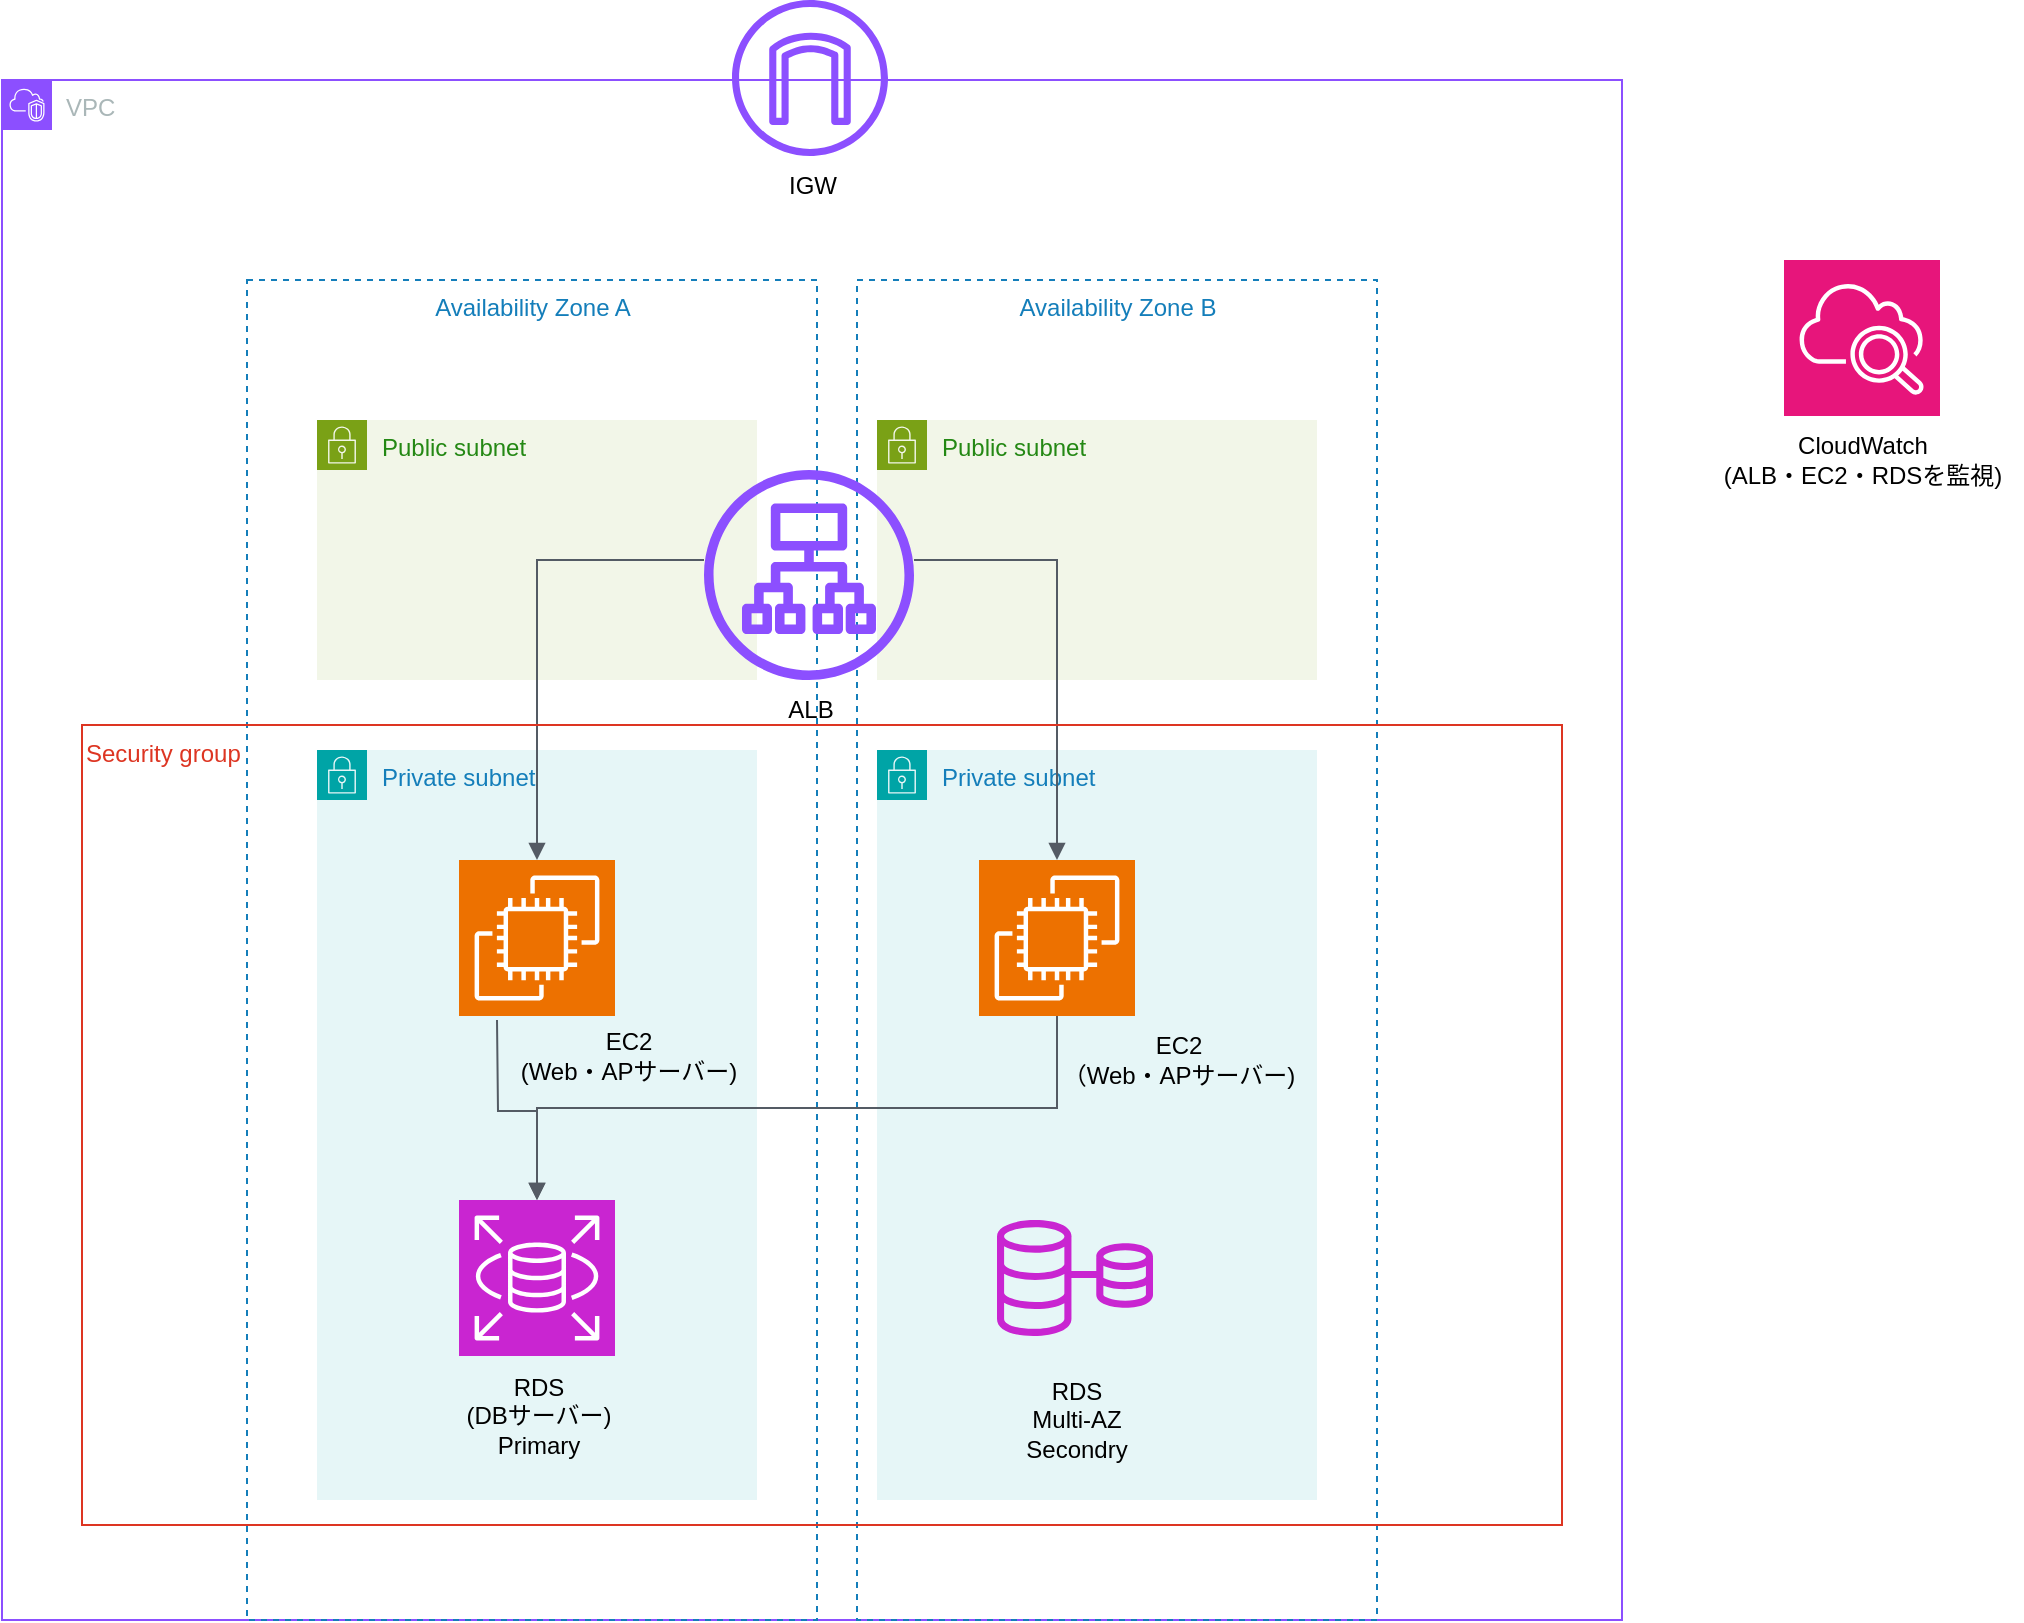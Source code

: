 <mxfile version="27.2.0">
  <diagram name="ページ1" id="B-GNWx2MuU9aqVs99sJ8">
    <mxGraphModel dx="1117" dy="644" grid="1" gridSize="10" guides="1" tooltips="1" connect="1" arrows="1" fold="1" page="1" pageScale="1" pageWidth="827" pageHeight="1169" math="0" shadow="0">
      <root>
        <mxCell id="0" />
        <mxCell id="1" parent="0" />
        <mxCell id="EKYv2EqKclYrramwmxpK-1" value="VPC" style="points=[[0,0],[0.25,0],[0.5,0],[0.75,0],[1,0],[1,0.25],[1,0.5],[1,0.75],[1,1],[0.75,1],[0.5,1],[0.25,1],[0,1],[0,0.75],[0,0.5],[0,0.25]];outlineConnect=0;gradientColor=none;html=1;whiteSpace=wrap;fontSize=12;fontStyle=0;container=1;pointerEvents=0;collapsible=0;recursiveResize=0;shape=mxgraph.aws4.group;grIcon=mxgraph.aws4.group_vpc2;strokeColor=#8C4FFF;fillColor=none;verticalAlign=top;align=left;spacingLeft=30;fontColor=#AAB7B8;dashed=0;" vertex="1" parent="1">
          <mxGeometry x="280" y="100" width="810" height="770" as="geometry" />
        </mxCell>
        <mxCell id="EKYv2EqKclYrramwmxpK-41" value="IGW" style="text;html=1;align=center;verticalAlign=middle;resizable=0;points=[];autosize=1;strokeColor=none;fillColor=none;" vertex="1" parent="EKYv2EqKclYrramwmxpK-1">
          <mxGeometry x="380" y="38" width="50" height="30" as="geometry" />
        </mxCell>
        <mxCell id="EKYv2EqKclYrramwmxpK-2" value="Availability Zone A" style="fillColor=none;strokeColor=#147EBA;dashed=1;verticalAlign=top;fontStyle=0;fontColor=#147EBA;whiteSpace=wrap;html=1;" vertex="1" parent="EKYv2EqKclYrramwmxpK-1">
          <mxGeometry x="122.5" y="100" width="285" height="670" as="geometry" />
        </mxCell>
        <mxCell id="EKYv2EqKclYrramwmxpK-6" value="Public subnet" style="points=[[0,0],[0.25,0],[0.5,0],[0.75,0],[1,0],[1,0.25],[1,0.5],[1,0.75],[1,1],[0.75,1],[0.5,1],[0.25,1],[0,1],[0,0.75],[0,0.5],[0,0.25]];outlineConnect=0;gradientColor=none;html=1;whiteSpace=wrap;fontSize=12;fontStyle=0;container=1;pointerEvents=0;collapsible=0;recursiveResize=0;shape=mxgraph.aws4.group;grIcon=mxgraph.aws4.group_security_group;grStroke=0;strokeColor=#7AA116;fillColor=#F2F6E8;verticalAlign=top;align=left;spacingLeft=30;fontColor=#248814;dashed=0;" vertex="1" parent="EKYv2EqKclYrramwmxpK-1">
          <mxGeometry x="157.5" y="170" width="220" height="130" as="geometry" />
        </mxCell>
        <mxCell id="EKYv2EqKclYrramwmxpK-7" value="Private subnet" style="points=[[0,0],[0.25,0],[0.5,0],[0.75,0],[1,0],[1,0.25],[1,0.5],[1,0.75],[1,1],[0.75,1],[0.5,1],[0.25,1],[0,1],[0,0.75],[0,0.5],[0,0.25]];outlineConnect=0;gradientColor=none;html=1;whiteSpace=wrap;fontSize=12;fontStyle=0;container=1;pointerEvents=0;collapsible=0;recursiveResize=0;shape=mxgraph.aws4.group;grIcon=mxgraph.aws4.group_security_group;grStroke=0;strokeColor=#00A4A6;fillColor=#E6F6F7;verticalAlign=top;align=left;spacingLeft=30;fontColor=#147EBA;dashed=0;" vertex="1" parent="EKYv2EqKclYrramwmxpK-1">
          <mxGeometry x="157.5" y="335" width="220" height="375" as="geometry" />
        </mxCell>
        <mxCell id="EKYv2EqKclYrramwmxpK-12" value="" style="sketch=0;points=[[0,0,0],[0.25,0,0],[0.5,0,0],[0.75,0,0],[1,0,0],[0,1,0],[0.25,1,0],[0.5,1,0],[0.75,1,0],[1,1,0],[0,0.25,0],[0,0.5,0],[0,0.75,0],[1,0.25,0],[1,0.5,0],[1,0.75,0]];outlineConnect=0;fontColor=#232F3E;fillColor=#ED7100;strokeColor=#ffffff;dashed=0;verticalLabelPosition=bottom;verticalAlign=top;align=center;html=1;fontSize=12;fontStyle=0;aspect=fixed;shape=mxgraph.aws4.resourceIcon;resIcon=mxgraph.aws4.ec2;" vertex="1" parent="EKYv2EqKclYrramwmxpK-7">
          <mxGeometry x="71" y="55" width="78" height="78" as="geometry" />
        </mxCell>
        <mxCell id="EKYv2EqKclYrramwmxpK-13" value="" style="sketch=0;points=[[0,0,0],[0.25,0,0],[0.5,0,0],[0.75,0,0],[1,0,0],[0,1,0],[0.25,1,0],[0.5,1,0],[0.75,1,0],[1,1,0],[0,0.25,0],[0,0.5,0],[0,0.75,0],[1,0.25,0],[1,0.5,0],[1,0.75,0]];outlineConnect=0;fontColor=#232F3E;fillColor=#C925D1;strokeColor=#ffffff;dashed=0;verticalLabelPosition=bottom;verticalAlign=top;align=center;html=1;fontSize=12;fontStyle=0;aspect=fixed;shape=mxgraph.aws4.resourceIcon;resIcon=mxgraph.aws4.rds;" vertex="1" parent="EKYv2EqKclYrramwmxpK-7">
          <mxGeometry x="71" y="225" width="78" height="78" as="geometry" />
        </mxCell>
        <mxCell id="EKYv2EqKclYrramwmxpK-33" value="EC2&lt;div&gt;(Web・APサーバー)&lt;/div&gt;" style="text;html=1;align=center;verticalAlign=middle;resizable=0;points=[];autosize=1;strokeColor=none;fillColor=none;" vertex="1" parent="EKYv2EqKclYrramwmxpK-7">
          <mxGeometry x="90" y="133" width="130" height="40" as="geometry" />
        </mxCell>
        <mxCell id="EKYv2EqKclYrramwmxpK-37" value="RDS&lt;div&gt;(DBサーバー)&lt;/div&gt;&lt;div&gt;Primary&lt;/div&gt;" style="text;html=1;align=center;verticalAlign=middle;resizable=0;points=[];autosize=1;strokeColor=none;fillColor=none;" vertex="1" parent="EKYv2EqKclYrramwmxpK-7">
          <mxGeometry x="60" y="303" width="100" height="60" as="geometry" />
        </mxCell>
        <mxCell id="EKYv2EqKclYrramwmxpK-14" value="Availability Zone B" style="fillColor=none;strokeColor=#147EBA;dashed=1;verticalAlign=top;fontStyle=0;fontColor=#147EBA;whiteSpace=wrap;html=1;" vertex="1" parent="EKYv2EqKclYrramwmxpK-1">
          <mxGeometry x="427.5" y="100" width="260" height="670" as="geometry" />
        </mxCell>
        <mxCell id="EKYv2EqKclYrramwmxpK-15" value="Public subnet" style="points=[[0,0],[0.25,0],[0.5,0],[0.75,0],[1,0],[1,0.25],[1,0.5],[1,0.75],[1,1],[0.75,1],[0.5,1],[0.25,1],[0,1],[0,0.75],[0,0.5],[0,0.25]];outlineConnect=0;gradientColor=none;html=1;whiteSpace=wrap;fontSize=12;fontStyle=0;container=1;pointerEvents=0;collapsible=0;recursiveResize=0;shape=mxgraph.aws4.group;grIcon=mxgraph.aws4.group_security_group;grStroke=0;strokeColor=#7AA116;fillColor=#F2F6E8;verticalAlign=top;align=left;spacingLeft=30;fontColor=#248814;dashed=0;" vertex="1" parent="EKYv2EqKclYrramwmxpK-1">
          <mxGeometry x="437.5" y="170" width="220" height="130" as="geometry" />
        </mxCell>
        <mxCell id="EKYv2EqKclYrramwmxpK-16" value="Private subnet" style="points=[[0,0],[0.25,0],[0.5,0],[0.75,0],[1,0],[1,0.25],[1,0.5],[1,0.75],[1,1],[0.75,1],[0.5,1],[0.25,1],[0,1],[0,0.75],[0,0.5],[0,0.25]];outlineConnect=0;gradientColor=none;html=1;whiteSpace=wrap;fontSize=12;fontStyle=0;container=1;pointerEvents=0;collapsible=0;recursiveResize=0;shape=mxgraph.aws4.group;grIcon=mxgraph.aws4.group_security_group;grStroke=0;strokeColor=#00A4A6;fillColor=#E6F6F7;verticalAlign=top;align=left;spacingLeft=30;fontColor=#147EBA;dashed=0;" vertex="1" parent="EKYv2EqKclYrramwmxpK-1">
          <mxGeometry x="437.5" y="335" width="220" height="375" as="geometry" />
        </mxCell>
        <mxCell id="EKYv2EqKclYrramwmxpK-17" value="" style="sketch=0;points=[[0,0,0],[0.25,0,0],[0.5,0,0],[0.75,0,0],[1,0,0],[0,1,0],[0.25,1,0],[0.5,1,0],[0.75,1,0],[1,1,0],[0,0.25,0],[0,0.5,0],[0,0.75,0],[1,0.25,0],[1,0.5,0],[1,0.75,0]];outlineConnect=0;fontColor=#232F3E;fillColor=#ED7100;strokeColor=#ffffff;dashed=0;verticalLabelPosition=bottom;verticalAlign=top;align=center;html=1;fontSize=12;fontStyle=0;aspect=fixed;shape=mxgraph.aws4.resourceIcon;resIcon=mxgraph.aws4.ec2;" vertex="1" parent="EKYv2EqKclYrramwmxpK-16">
          <mxGeometry x="51" y="55" width="78" height="78" as="geometry" />
        </mxCell>
        <mxCell id="EKYv2EqKclYrramwmxpK-21" value="" style="sketch=0;outlineConnect=0;fontColor=#232F3E;gradientColor=none;fillColor=#C925D1;strokeColor=none;dashed=0;verticalLabelPosition=bottom;verticalAlign=top;align=center;html=1;fontSize=12;fontStyle=0;aspect=fixed;pointerEvents=1;shape=mxgraph.aws4.rds_multi_az;" vertex="1" parent="EKYv2EqKclYrramwmxpK-16">
          <mxGeometry x="60" y="235" width="78" height="58" as="geometry" />
        </mxCell>
        <mxCell id="EKYv2EqKclYrramwmxpK-39" value="RDS&lt;div&gt;Multi-AZ&lt;/div&gt;&lt;div&gt;Secondry&lt;/div&gt;" style="text;html=1;align=center;verticalAlign=middle;resizable=0;points=[];autosize=1;strokeColor=none;fillColor=none;" vertex="1" parent="EKYv2EqKclYrramwmxpK-16">
          <mxGeometry x="64" y="305" width="70" height="60" as="geometry" />
        </mxCell>
        <mxCell id="EKYv2EqKclYrramwmxpK-20" value="" style="sketch=0;outlineConnect=0;fontColor=#232F3E;gradientColor=none;fillColor=#8C4FFF;strokeColor=none;dashed=0;verticalLabelPosition=bottom;verticalAlign=top;align=center;html=1;fontSize=12;fontStyle=0;aspect=fixed;pointerEvents=1;shape=mxgraph.aws4.application_load_balancer;" vertex="1" parent="EKYv2EqKclYrramwmxpK-1">
          <mxGeometry x="351" y="195" width="105" height="105" as="geometry" />
        </mxCell>
        <mxCell id="EKYv2EqKclYrramwmxpK-28" value="" style="edgeStyle=orthogonalEdgeStyle;html=1;endArrow=none;elbow=vertical;startArrow=block;startFill=1;strokeColor=#545B64;rounded=0;exitX=0.5;exitY=0;exitDx=0;exitDy=0;exitPerimeter=0;" edge="1" parent="EKYv2EqKclYrramwmxpK-1" source="EKYv2EqKclYrramwmxpK-17" target="EKYv2EqKclYrramwmxpK-20">
          <mxGeometry width="100" relative="1" as="geometry">
            <mxPoint x="587.5" y="340" as="sourcePoint" />
            <mxPoint x="687.5" y="340" as="targetPoint" />
            <Array as="points">
              <mxPoint x="527.5" y="240" />
            </Array>
          </mxGeometry>
        </mxCell>
        <mxCell id="EKYv2EqKclYrramwmxpK-29" value="" style="edgeStyle=orthogonalEdgeStyle;html=1;endArrow=none;elbow=vertical;startArrow=block;startFill=1;strokeColor=#545B64;rounded=0;exitX=0.5;exitY=0;exitDx=0;exitDy=0;exitPerimeter=0;" edge="1" parent="EKYv2EqKclYrramwmxpK-1" source="EKYv2EqKclYrramwmxpK-12" target="EKYv2EqKclYrramwmxpK-20">
          <mxGeometry width="100" relative="1" as="geometry">
            <mxPoint x="267.5" y="370" as="sourcePoint" />
            <mxPoint x="687.5" y="420" as="targetPoint" />
            <Array as="points">
              <mxPoint x="267.5" y="240" />
            </Array>
          </mxGeometry>
        </mxCell>
        <mxCell id="EKYv2EqKclYrramwmxpK-31" value="" style="edgeStyle=orthogonalEdgeStyle;html=1;endArrow=none;elbow=vertical;startArrow=block;startFill=1;strokeColor=#545B64;rounded=0;entryX=0.5;entryY=1;entryDx=0;entryDy=0;entryPerimeter=0;exitX=0.5;exitY=0;exitDx=0;exitDy=0;exitPerimeter=0;" edge="1" parent="EKYv2EqKclYrramwmxpK-1" source="EKYv2EqKclYrramwmxpK-13" target="EKYv2EqKclYrramwmxpK-17">
          <mxGeometry width="100" relative="1" as="geometry">
            <mxPoint x="247.5" y="500" as="sourcePoint" />
            <mxPoint x="687.5" y="420" as="targetPoint" />
          </mxGeometry>
        </mxCell>
        <mxCell id="EKYv2EqKclYrramwmxpK-40" value="ALB" style="text;html=1;align=center;verticalAlign=middle;resizable=0;points=[];autosize=1;strokeColor=none;fillColor=none;" vertex="1" parent="EKYv2EqKclYrramwmxpK-1">
          <mxGeometry x="379" y="300" width="50" height="30" as="geometry" />
        </mxCell>
        <mxCell id="EKYv2EqKclYrramwmxpK-38" value="EC2&lt;div&gt;（Web・APサーバー)&lt;/div&gt;" style="text;html=1;align=center;verticalAlign=middle;resizable=0;points=[];autosize=1;strokeColor=none;fillColor=none;" vertex="1" parent="EKYv2EqKclYrramwmxpK-1">
          <mxGeometry x="517.5" y="470" width="140" height="40" as="geometry" />
        </mxCell>
        <mxCell id="EKYv2EqKclYrramwmxpK-30" value="" style="edgeStyle=orthogonalEdgeStyle;html=1;endArrow=none;elbow=vertical;startArrow=block;startFill=1;strokeColor=#545B64;rounded=0;exitX=0.5;exitY=0;exitDx=0;exitDy=0;exitPerimeter=0;" edge="1" parent="EKYv2EqKclYrramwmxpK-1" source="EKYv2EqKclYrramwmxpK-13">
          <mxGeometry width="100" relative="1" as="geometry">
            <mxPoint x="587.5" y="420" as="sourcePoint" />
            <mxPoint x="247.5" y="470" as="targetPoint" />
          </mxGeometry>
        </mxCell>
        <mxCell id="EKYv2EqKclYrramwmxpK-46" value="Security group" style="fillColor=none;strokeColor=#DD3522;verticalAlign=top;fontStyle=0;fontColor=#DD3522;whiteSpace=wrap;html=1;align=left;" vertex="1" parent="EKYv2EqKclYrramwmxpK-1">
          <mxGeometry x="40" y="322.5" width="740" height="400" as="geometry" />
        </mxCell>
        <mxCell id="EKYv2EqKclYrramwmxpK-42" value="" style="sketch=0;points=[[0,0,0],[0.25,0,0],[0.5,0,0],[0.75,0,0],[1,0,0],[0,1,0],[0.25,1,0],[0.5,1,0],[0.75,1,0],[1,1,0],[0,0.25,0],[0,0.5,0],[0,0.75,0],[1,0.25,0],[1,0.5,0],[1,0.75,0]];points=[[0,0,0],[0.25,0,0],[0.5,0,0],[0.75,0,0],[1,0,0],[0,1,0],[0.25,1,0],[0.5,1,0],[0.75,1,0],[1,1,0],[0,0.25,0],[0,0.5,0],[0,0.75,0],[1,0.25,0],[1,0.5,0],[1,0.75,0]];outlineConnect=0;fontColor=#232F3E;fillColor=#E7157B;strokeColor=#ffffff;dashed=0;verticalLabelPosition=bottom;verticalAlign=top;align=center;html=1;fontSize=12;fontStyle=0;aspect=fixed;shape=mxgraph.aws4.resourceIcon;resIcon=mxgraph.aws4.cloudwatch_2;" vertex="1" parent="1">
          <mxGeometry x="1171" y="190" width="78" height="78" as="geometry" />
        </mxCell>
        <mxCell id="EKYv2EqKclYrramwmxpK-43" value="CloudWatch&lt;div&gt;(ALB・EC2・RDSを監視)&lt;/div&gt;" style="text;html=1;align=center;verticalAlign=middle;resizable=0;points=[];autosize=1;strokeColor=none;fillColor=none;" vertex="1" parent="1">
          <mxGeometry x="1130" y="270" width="160" height="40" as="geometry" />
        </mxCell>
        <mxCell id="EKYv2EqKclYrramwmxpK-19" value="" style="sketch=0;outlineConnect=0;fontColor=#232F3E;gradientColor=none;fillColor=#8C4FFF;strokeColor=none;dashed=0;verticalLabelPosition=bottom;verticalAlign=top;align=center;html=1;fontSize=12;fontStyle=0;aspect=fixed;pointerEvents=1;shape=mxgraph.aws4.internet_gateway;" vertex="1" parent="1">
          <mxGeometry x="645" y="60" width="78" height="78" as="geometry" />
        </mxCell>
      </root>
    </mxGraphModel>
  </diagram>
</mxfile>
